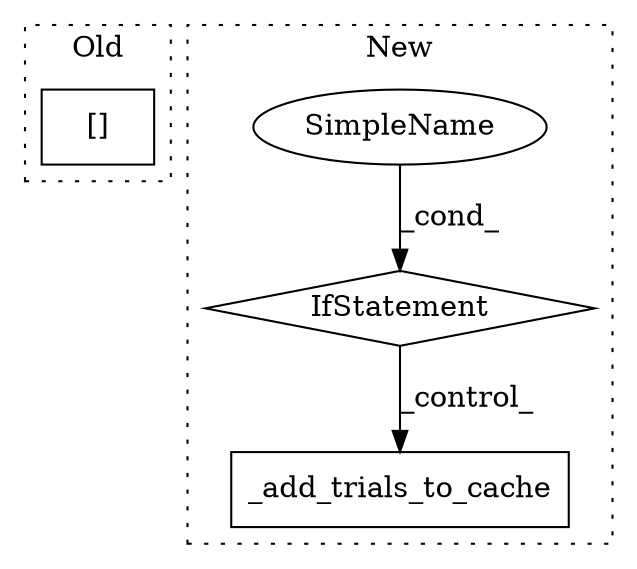 digraph G {
subgraph cluster0 {
1 [label="[]" a="2" s="5096,5133" l="31,1" shape="box"];
label = "Old";
style="dotted";
}
subgraph cluster1 {
2 [label="_add_trials_to_cache" a="32" s="6006,6080" l="21,1" shape="box"];
3 [label="IfStatement" a="25" s="5770,5869" l="4,2" shape="diamond"];
4 [label="SimpleName" a="42" s="" l="" shape="ellipse"];
label = "New";
style="dotted";
}
3 -> 2 [label="_control_"];
4 -> 3 [label="_cond_"];
}